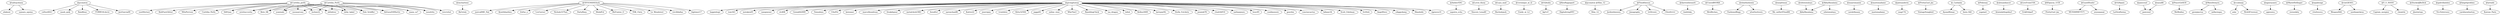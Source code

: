 strict digraph G {
silabout;
callmeKALI;
RehPureGlitter;
ByGrisly;
justcallME_Nat;
happishopr;
tom343;
mstaken05;
nanajoyner;
flywithbarbies;
"@AshleeYDG";
Sincere_Lena40;
clc408;
masb_quik;
MilaPerrone;
Genia642009;
Buchulejack;
Temudzyn;
ZzZoe_x;
Emily_at_L2;
AgUsT_;
CihaPet;
LexGarner;
Duh_Schiffer;
AdrianaDAMartin;
DigitalivingNYC;
kstenner;
"@pconaton @Slim_12";
Nichole337hot;
marcelboudreau;
Jordywhieeeee;
Jonographs;
manu_m7;
"@pconaton";
"@darrentbennett";
freakdujour;
"@UneedBOOKA";
FashionsBlogs;
tiriltronic;
Ms_unDerSTood06;
"@AbhyBasalama";
"@whatfashionis";
carolellmann;
_PartyBoyy_;
"@mariemadame";
metalchick1983;
"@Curitiba_Perfu";
RainBouz;
AnnaKul;
mag174;
aaronchan86;
"@PrettyGurl_Jas";
Kattre22;
"@_Carlalala";
josevigny;
sugoiart;
"@edwinwaluya";
"@Curitiba_perfu";
"@GQitalia";
MuhdFzl;
MsFuntee_O;
trowbdon;
"@imcharlsmc";
TDK_Chris;
Kitty32504;
"@alexandancer";
AbhyBasalama;
"@LiveFromUSA";
ArmindaSegobia3;
whatfashionis;
ErikFelipeF;
Le_Wendsterr;
FORREALdavie;
jaggz83;
"@KSpacey_UCR";
"@Luya_mad";
"@mrpittman";
"@jalexanderm";
online_rmw;
"@Lovee_Kizzy";
MUHAMMET571;
"@GQSpain";
WhyTim3;
janicenzl;
RamblingChick;
AyanaMonae;
MsModise;
georgiacruz;
arijc;
isa_dragon;
nanafolia;
"@agnesyanes";
lsfish;
samara_aquino;
LaOtraHorma;
Slim_12;
JaviGarcia09;
"@MarielSellinger";
"@epadesign";
vitalinnova;
Kelley2009;
mariemadame;
"@GuzellSozler";
larrypmNL;
WeaponX44;
Captain_morgiee;
iJustinLips;
"@KenRappaport";
"@MaraSemyra";
isisvinhal;
"@vinGIESEL";
"@PeaceGirl418";
Stella_ExLibris;
"@Y_U_NOOO";
timfelsky;
"@maaromanini";
"@janicenzl";
apjessica;
jenniek78;
Sil01jan;
"@veronique_at_l2";
chadrik916;
ViccSolorzano;
carolinewhorton;
"@ccalmeja";
"@givingitaway";
"@nasafifi";
PrettyGurl_Jas;
unslimpickens;
"@Polienny";
nathanjoyes;
heav85;
C0nn0rrrrr;
aninhaccunha;
couldaswore;
goochin;
saputra_echo;
RickAFreeman;
"@iSuckedJBsDick";
concisecactus;
Bete_SK;
bdiane34;
VintageSongbird;
Scott_Edelman;
livililah;
zeynepanat;
vircilldallas;
yumisale;
rereeekity;
cacauarcoss;
lucboy22;
akilabraz;
"@talitayohana";
MrsBitches_;
AngelDove;
deby_kakol;
cdiggydawg;
chealchi;
Manduhh;
Curitiba_Perfu;
"@lyttahh";
Insta_Kill;
bigtimer17;
millaviegas;
"@Floodthesun";
noelifloriani;
Karenn_Paris;
rjgraves31;
edwinwaluya;
"@fatgirlproblms";
"@OFFENSIVEfuck";
"@gabvillalobos";
"@AshleeYDG" -> saputra_echo  [tweet_id=106340939072671744];
"@pconaton @Slim_12" -> Slim_12  [tweet_id=106332616948580352];
"@pconaton" -> callmeKALI  [tweet_id=106352367036936192];
"@pconaton" -> JaviGarcia09  [tweet_id=106335008821747712];
"@pconaton" -> FORREALdavie  [tweet_id=106347455142035456];
"@pconaton" -> RainBouz  [tweet_id=106352399475671040];
"@pconaton" -> masb_quik  [tweet_id=106363380364886016];
"@darrentbennett" -> timfelsky  [tweet_id=106356942976450560];
"@UneedBOOKA" -> MrsBitches_  [tweet_id=106354646720856064];
"@AbhyBasalama" -> AbhyBasalama  [tweet_id=106361201398779906];
"@AbhyBasalama" -> edwinwaluya  [tweet_id=106365345782185984];
"@whatfashionis" -> FashionsBlogs  [tweet_id=106347352293511169];
"@whatfashionis" -> whatfashionis  [tweet_id=106347355200163840];
"@mariemadame" -> mariemadame  [tweet_id=106361608749580288];
"@Curitiba_Perfu" -> akilabraz  [tweet_id=106331234636013568];
"@Curitiba_Perfu" -> aninhaccunha  [tweet_id=106363647143591936];
"@Curitiba_Perfu" -> Duh_Schiffer  [tweet_id=106361440709001217];
"@Curitiba_Perfu" -> nanafolia  [tweet_id=106348195600269313];
"@Curitiba_Perfu" -> isisvinhal  [tweet_id=106362668637626368];
"@Curitiba_Perfu" -> yumisale  [tweet_id=106325544404131840];
"@Curitiba_Perfu" -> deby_kakol  [tweet_id=106360529978793984];
"@Curitiba_Perfu" -> cacauarcoss  [tweet_id=106360538556141568];
"@Curitiba_Perfu" -> Bete_SK  [tweet_id=106360723600457729];
"@Curitiba_Perfu" -> lucboy22  [tweet_id=106360709302075393];
"@Curitiba_Perfu" -> Sil01jan  [tweet_id=106360821684248576];
"@Curitiba_Perfu" -> manu_m7  [tweet_id=106352293959565312];
"@Curitiba_Perfu" -> AdrianaDAMartin  [tweet_id=106360670873849857];
"@PrettyGurl_Jas" -> VintageSongbird  [tweet_id=106336954257379328];
"@_Carlalala" -> AyanaMonae  [tweet_id=106356907689775107];
"@_Carlalala" -> Insta_Kill  [tweet_id=106356958843514880];
"@edwinwaluya" -> AbhyBasalama  [tweet_id=106361201398779906];
"@Curitiba_perfu" -> akilabraz  [tweet_id=106331234636013568];
"@Curitiba_perfu" -> aninhaccunha  [tweet_id=106363647143591936];
"@Curitiba_perfu" -> Duh_Schiffer  [tweet_id=106361440709001217];
"@Curitiba_perfu" -> RehPureGlitter  [tweet_id=106350954223386624];
"@Curitiba_perfu" -> isisvinhal  [tweet_id=106362668637626368];
"@Curitiba_perfu" -> yumisale  [tweet_id=106325544404131840];
"@Curitiba_perfu" -> deby_kakol  [tweet_id=106360529978793984];
"@Curitiba_perfu" -> nanafolia  [tweet_id=106348195600269313];
"@Curitiba_perfu" -> noelifloriani  [tweet_id=106367232086515712];
"@Curitiba_perfu" -> cacauarcoss  [tweet_id=106360538556141568];
"@Curitiba_perfu" -> Bete_SK  [tweet_id=106360723600457729];
"@Curitiba_perfu" -> lucboy22  [tweet_id=106360709302075393];
"@Curitiba_perfu" -> MilaPerrone  [tweet_id=106366157832986624];
"@Curitiba_perfu" -> manu_m7  [tweet_id=106352293959565312];
"@Curitiba_perfu" -> Curitiba_Perfu  [tweet_id=106360424039055360];
"@Curitiba_perfu" -> AdrianaDAMartin  [tweet_id=106360670873849857];
"@Curitiba_perfu" -> Sil01jan  [tweet_id=106360821684248576];
"@GQitalia" -> AgUsT_  [tweet_id=106355933218734080];
"@imcharlsmc" -> ByGrisly  [tweet_id=106324958891872256];
"@alexandancer" -> ArmindaSegobia3  [tweet_id=106331654326464512];
"@LiveFromUSA" -> ErikFelipeF  [tweet_id=106344227331514368];
"@KSpacey_UCR" -> PrettyGurl_Jas  [tweet_id=106337384337113088];
"@Luya_mad" -> Buchulejack  [tweet_id=106364372309389312];
"@mrpittman" -> Ms_unDerSTood06  [tweet_id=106331356795125760];
"@jalexanderm" -> mag174  [tweet_id=106343351590207488];
"@Lovee_Kizzy" -> Sincere_Lena40  [tweet_id=106351913913688064];
"@GQSpain" -> LaOtraHorma  [tweet_id=106349195069370369];
"@agnesyanes" -> apjessica  [tweet_id=106349284265443328];
"@MarielSellinger" -> rereeekity  [tweet_id=106360081267949568];
"@epadesign" -> vitalinnova  [tweet_id=106344774113574912];
"@GuzellSozler" -> zeynepanat  [tweet_id=106365975535947776];
"@GuzellSozler" -> MUHAMMET571  [tweet_id=106331325568524288];
"@KenRappaport" -> DigitalivingNYC  [tweet_id=106355769997402112];
"@MaraSemyra" -> georgiacruz  [tweet_id=106340018062229505];
"@MaraSemyra" -> millaviegas  [tweet_id=106339858410250240];
"@vinGIESEL" -> WeaponX44  [tweet_id=106350141765713920];
"@vinGIESEL" -> unslimpickens  [tweet_id=106359711984648194];
"@PeaceGirl418" -> MsModise  [tweet_id=106361979068891136];
"@Y_U_NOOO" -> chealchi  [tweet_id=106366325902938112];
"@Y_U_NOOO" -> Captain_morgiee  [tweet_id=106367109147267072];
"@maaromanini" -> carolellmann  [tweet_id=106340166465110016];
"@janicenzl" -> janicenzl  [tweet_id=106341489948377088];
"@veronique_at_l2" -> Emily_at_L2  [tweet_id=106356674100609024];
"@ccalmeja" -> arijc  [tweet_id=106341181927067648];
"@ccalmeja" -> RickAFreeman  [tweet_id=106343699092488192];
"@givingitaway" -> freakdujour  [tweet_id=106340089533186048];
"@givingitaway" -> couldaswore  [tweet_id=106345371650883585];
"@givingitaway" -> Stella_ExLibris  [tweet_id=106338234115702784];
"@givingitaway" -> concisecactus  [tweet_id=106362241196101632];
"@givingitaway" -> happishopr  [tweet_id=106337676826902528];
"@givingitaway" -> lsfish  [tweet_id=106339402531340289];
"@givingitaway" -> goochin  [tweet_id=106347265341390848];
"@givingitaway" -> metalchick1983  [tweet_id=106364247600148480];
"@givingitaway" -> Scott_Edelman  [tweet_id=106351769403138048];
"@givingitaway" -> tom343  [tweet_id=106349682439102464];
"@givingitaway" -> AnnaKul  [tweet_id=106346149954326528];
"@givingitaway" -> Kelley2009  [tweet_id=106365119075844097];
"@givingitaway" -> aaronchan86  [tweet_id=106342460061515776];
"@givingitaway" -> Kattre22  [tweet_id=106356960751910912];
"@givingitaway" -> josevigny  [tweet_id=106355671951360000];
"@givingitaway" -> larrypmNL  [tweet_id=106336677118750721];
"@givingitaway" -> Genia642009  [tweet_id=106344137258827776];
"@givingitaway" -> nathanjoyes  [tweet_id=106339341177073664];
"@givingitaway" -> trowbdon  [tweet_id=106359391674048512];
"@givingitaway" -> AngelDove  [tweet_id=106357199546236928];
"@givingitaway" -> Kitty32504  [tweet_id=106365503467036673];
"@givingitaway" -> CihaPet  [tweet_id=106349352884252672];
"@givingitaway" -> WhyTim3  [tweet_id=106367500383559680];
"@givingitaway" -> cdiggydawg  [tweet_id=106349725921443840];
"@givingitaway" -> isa_dragon  [tweet_id=106340810907328512];
"@givingitaway" -> Manduhh  [tweet_id=106347188765995008];
"@givingitaway" -> nanajoyner  [tweet_id=106338730377351168];
"@givingitaway" -> clc408  [tweet_id=106341119075434496];
"@givingitaway" -> jaggz83  [tweet_id=106340461916078080];
"@givingitaway" -> Temudzyn  [tweet_id=106346085202657281];
"@givingitaway" -> jenniek78  [tweet_id=106358953306365952];
"@givingitaway" -> chadrik916  [tweet_id=106341910515433472];
"@givingitaway" -> kstenner  [tweet_id=106348271085174784];
"@givingitaway" -> livililah  [tweet_id=106367077174099969];
"@givingitaway" -> bdiane34  [tweet_id=106339194120585217];
"@givingitaway" -> online_rmw  [tweet_id=106359934689624066];
"@givingitaway" -> marcelboudreau  [tweet_id=106340566299705344];
"@givingitaway" -> mstaken05  [tweet_id=106341869901987841];
"@givingitaway" -> rjgraves31  [tweet_id=106347942495002624];
"@givingitaway" -> heav85  [tweet_id=106354987000532993];
"@givingitaway" -> RamblingChick  [tweet_id=106353097504342016];
"@nasafifi" -> janicenzl  [tweet_id=106340338888736768];
"@Polienny" -> sugoiart  [tweet_id=106357170764914688];
"@iSuckedJBsDick" -> iJustinLips  [tweet_id=106363619423428608];
"@talitayohana" -> silabout  [tweet_id=106364046973997056];
"@talitayohana" -> samara_aquino  [tweet_id=106362246279598081];
"@lyttahh" -> Karenn_Paris  [tweet_id=106328932021833728];
"@Floodthesun" -> tiriltronic  [tweet_id=106367949358645248];
"@Floodthesun" -> C0nn0rrrrr  [tweet_id=106360641295613952];
"@Floodthesun" -> Jordywhieeeee  [tweet_id=106364546138112001];
"@Floodthesun" -> Jonographs  [tweet_id=106360143121350656];
"@fatgirlproblms" -> carolinewhorton  [tweet_id=106361178439172098];
"@OFFENSIVEfuck" -> MuhdFzl  [tweet_id=106363922659028992];
"@OFFENSIVEfuck" -> MsFuntee_O  [tweet_id=106365543552008192];
"@OFFENSIVEfuck" -> ZzZoe_x  [tweet_id=106365081973030912];
"@OFFENSIVEfuck" -> bigtimer17  [tweet_id=106364880591912960];
"@OFFENSIVEfuck" -> TDK_Chris  [tweet_id=106363854644199425];
"@OFFENSIVEfuck" -> flywithbarbies  [tweet_id=106366130951688192];
"@OFFENSIVEfuck" -> Nichole337hot  [tweet_id=106364592875245568];
"@OFFENSIVEfuck" -> justcallME_Nat  [tweet_id=106364092536717312];
"@OFFENSIVEfuck" -> LexGarner  [tweet_id=106366725309743105];
"@OFFENSIVEfuck" -> _PartyBoyy_  [tweet_id=106364821636788224];
"@OFFENSIVEfuck" -> Le_Wendsterr  [tweet_id=106363787401105408];
"@OFFENSIVEfuck" -> vircilldallas  [tweet_id=106363978648780800];
"@gabvillalobos" -> ViccSolorzano  [tweet_id=106359995599302656];
}
